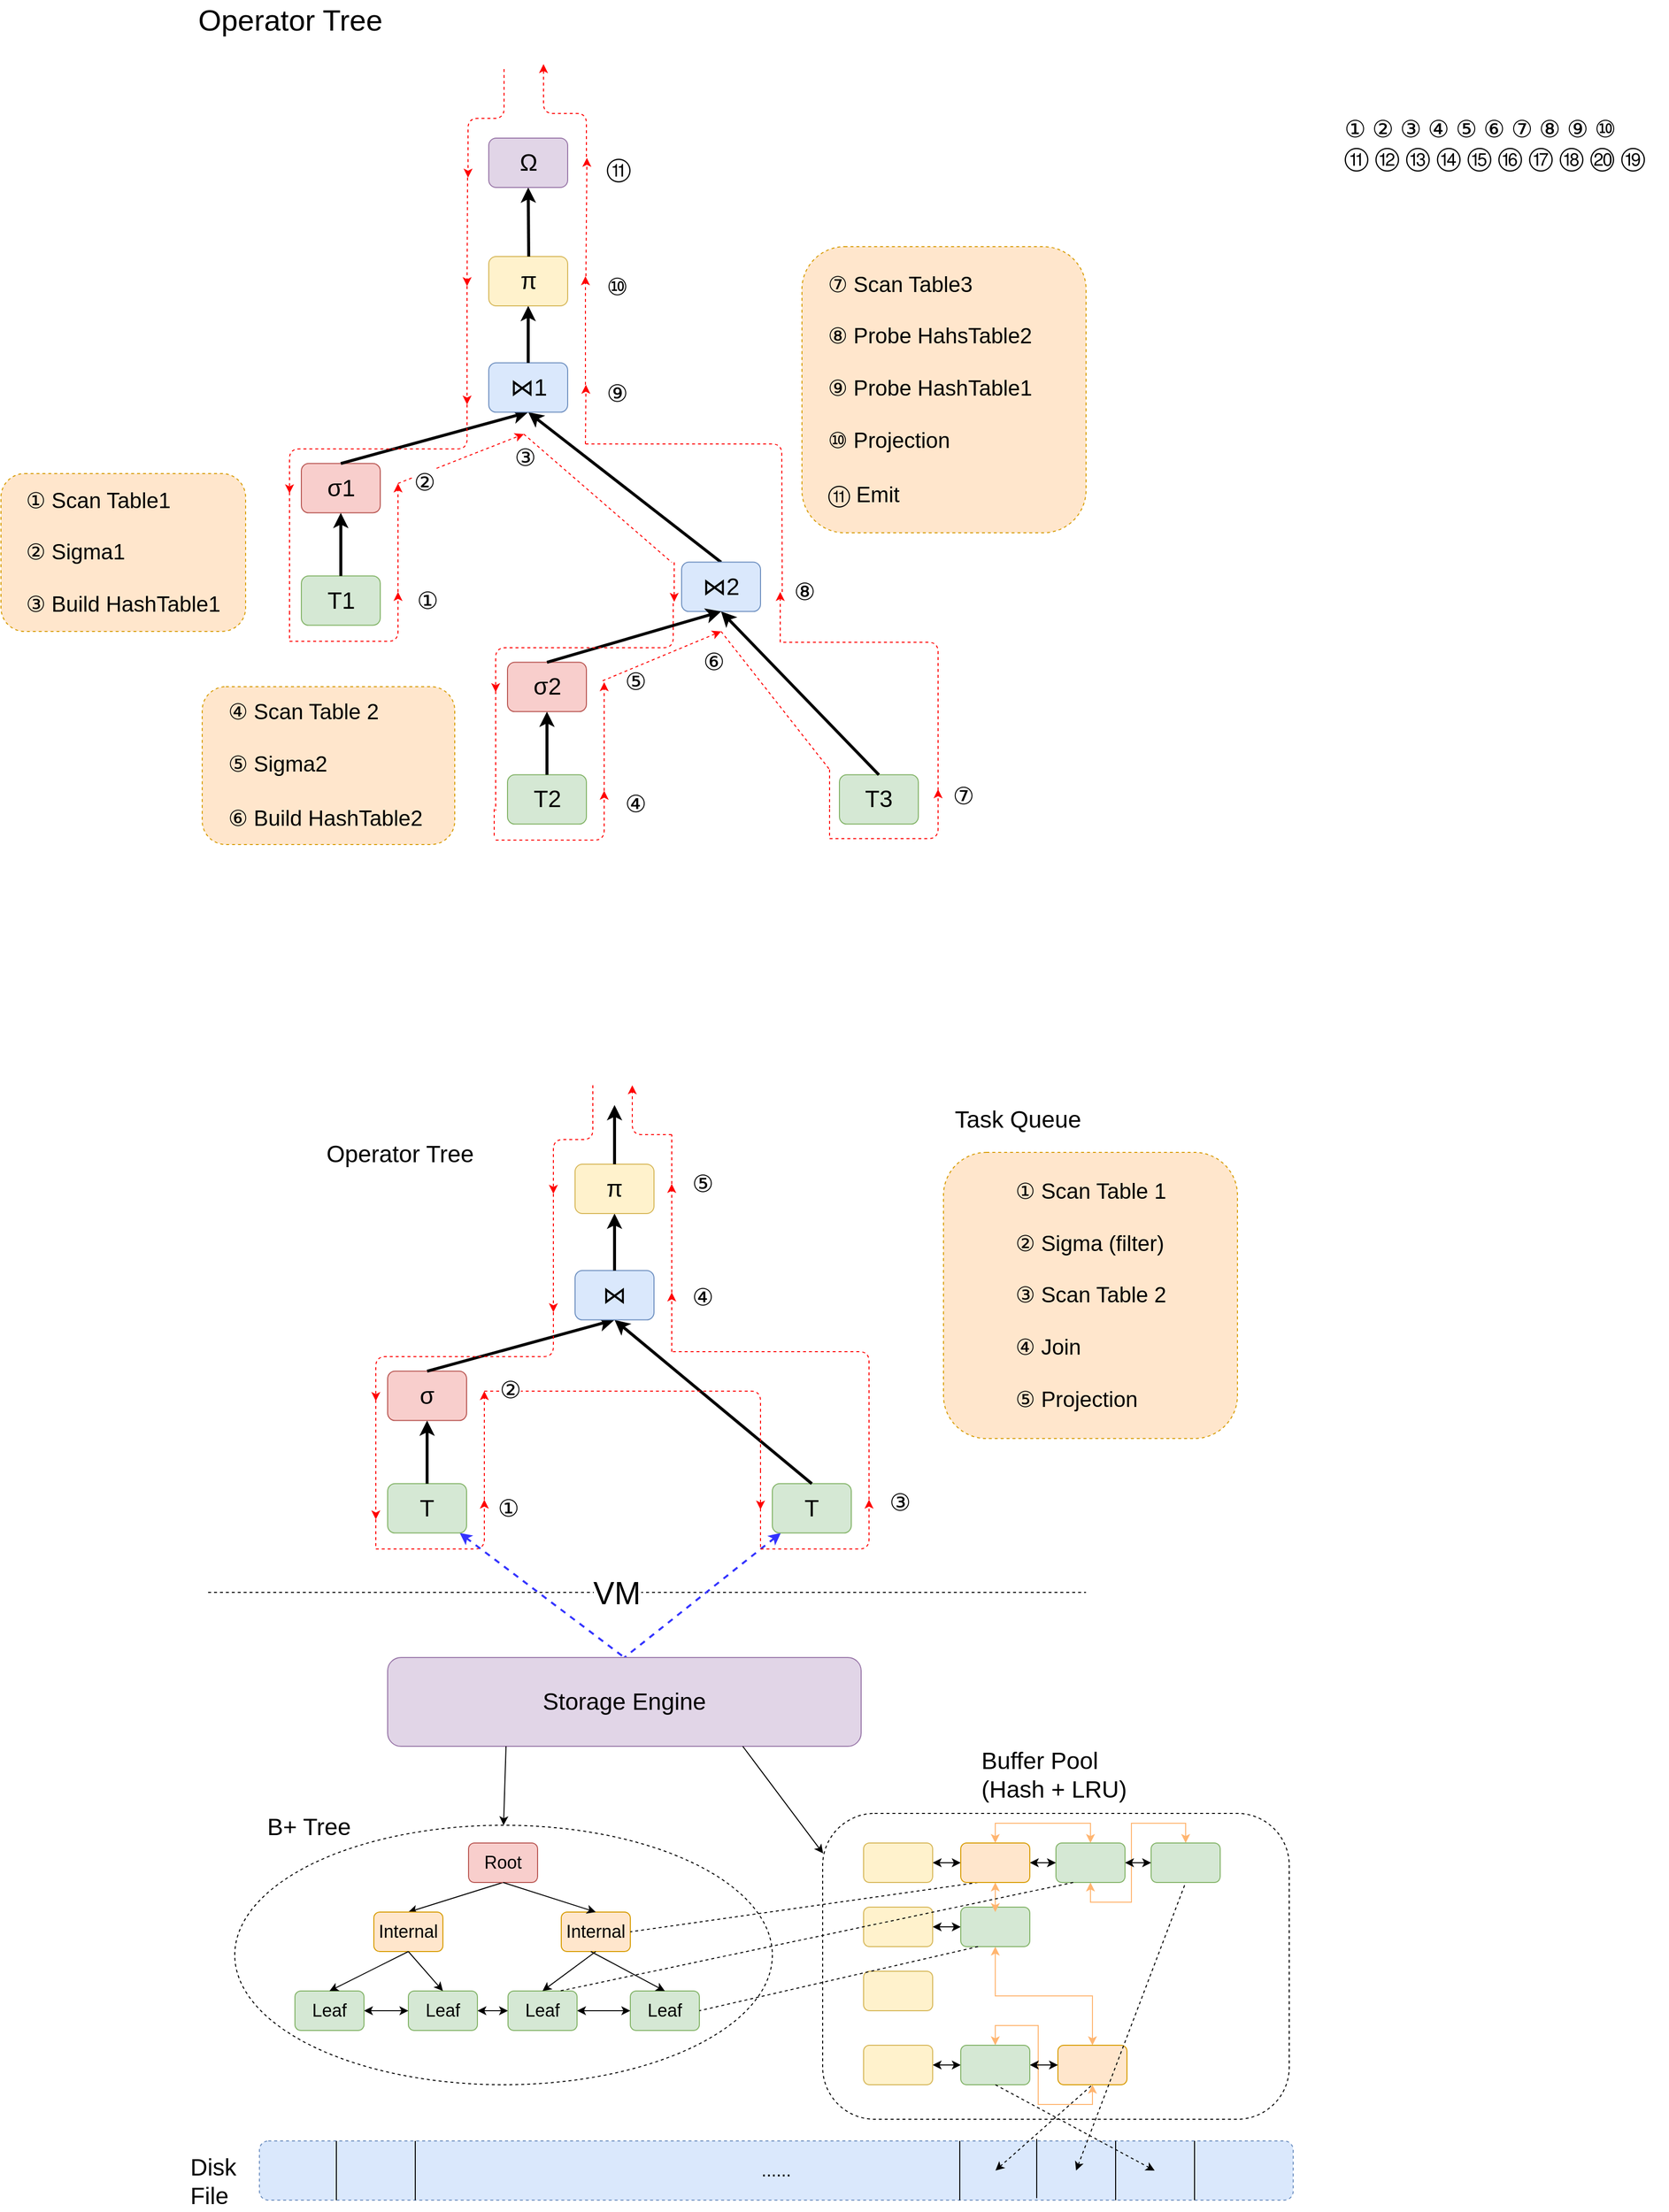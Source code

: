 <mxfile version="12.2.0" type="device" pages="1"><diagram id="WRvNO_dyJGG4bNyeDDQT" name="Page-1"><mxGraphModel dx="3180" dy="2432" grid="1" gridSize="10" guides="1" tooltips="1" connect="1" arrows="1" fold="1" page="1" pageScale="1" pageWidth="827" pageHeight="1169" math="0" shadow="0"><root><mxCell id="0"/><mxCell id="1" parent="0"/><mxCell id="RlKuex4qH6cgSlyOlRNk-123" value="" style="edgeStyle=elbowEdgeStyle;elbow=horizontal;endArrow=classic;html=1;dashed=1;strokeColor=#FF0000;strokeWidth=1;fontSize=24;" parent="1" edge="1"><mxGeometry width="50" height="50" relative="1" as="geometry"><mxPoint x="220" y="480" as="sourcePoint"/><mxPoint x="330" y="430" as="targetPoint"/><Array as="points"><mxPoint x="330" y="460"/></Array></mxGeometry></mxCell><mxCell id="RlKuex4qH6cgSlyOlRNk-136" value="&lt;span&gt;①&lt;/span&gt;" style="text;html=1;resizable=0;points=[];align=center;verticalAlign=middle;labelBackgroundColor=#ffffff;fontSize=24;" parent="RlKuex4qH6cgSlyOlRNk-123" vertex="1" connectable="0"><mxGeometry x="0.824" y="-3" relative="1" as="geometry"><mxPoint x="21" y="-5.5" as="offset"/></mxGeometry></mxCell><mxCell id="RlKuex4qH6cgSlyOlRNk-1" value="" style="endArrow=none;dashed=1;html=1;" parent="1" edge="1"><mxGeometry width="50" height="50" relative="1" as="geometry"><mxPoint x="50" y="524" as="sourcePoint"/><mxPoint x="940" y="524" as="targetPoint"/></mxGeometry></mxCell><mxCell id="RlKuex4qH6cgSlyOlRNk-114" value="&lt;font style=&quot;font-size: 32px&quot;&gt;VM&lt;/font&gt;" style="text;html=1;resizable=0;points=[];align=center;verticalAlign=middle;labelBackgroundColor=#ffffff;fontSize=24;" parent="RlKuex4qH6cgSlyOlRNk-1" vertex="1" connectable="0"><mxGeometry x="-0.071" y="-1" relative="1" as="geometry"><mxPoint as="offset"/></mxGeometry></mxCell><mxCell id="RlKuex4qH6cgSlyOlRNk-17" value="" style="edgeStyle=none;rounded=0;orthogonalLoop=1;jettySize=auto;html=1;fontSize=24;entryX=0.5;entryY=0;entryDx=0;entryDy=0;dashed=1;fillColor=#f8cecc;strokeColor=#3333FF;strokeWidth=2;startArrow=classic;startFill=1;endArrow=none;endFill=0;" parent="1" source="RlKuex4qH6cgSlyOlRNk-2" target="RlKuex4qH6cgSlyOlRNk-20" edge="1"><mxGeometry relative="1" as="geometry"><mxPoint x="323" y="603" as="targetPoint"/></mxGeometry></mxCell><mxCell id="RlKuex4qH6cgSlyOlRNk-2" value="T" style="rounded=1;whiteSpace=wrap;html=1;fillColor=#d5e8d4;strokeColor=#82b366;fontSize=24;" parent="1" vertex="1"><mxGeometry x="232" y="413.8" width="80" height="50" as="geometry"/></mxCell><mxCell id="RlKuex4qH6cgSlyOlRNk-19" value="" style="edgeStyle=none;rounded=0;orthogonalLoop=1;jettySize=auto;html=1;fontSize=24;entryX=0.5;entryY=0;entryDx=0;entryDy=0;dashed=1;fillColor=#f8cecc;strokeColor=#3333FF;strokeWidth=2;startArrow=classic;startFill=1;endArrow=none;endFill=0;" parent="1" source="RlKuex4qH6cgSlyOlRNk-3" target="RlKuex4qH6cgSlyOlRNk-20" edge="1"><mxGeometry relative="1" as="geometry"><mxPoint x="573" y="593" as="targetPoint"/></mxGeometry></mxCell><mxCell id="RlKuex4qH6cgSlyOlRNk-3" value="T" style="rounded=1;whiteSpace=wrap;html=1;fillColor=#d5e8d4;strokeColor=#82b366;fontSize=24;" parent="1" vertex="1"><mxGeometry x="622" y="413.8" width="80" height="50" as="geometry"/></mxCell><mxCell id="RlKuex4qH6cgSlyOlRNk-15" value="" style="rounded=0;orthogonalLoop=1;jettySize=auto;html=1;fontSize=24;strokeWidth=3;startArrow=classic;startFill=1;endArrow=none;endFill=0;" parent="1" source="RlKuex4qH6cgSlyOlRNk-4" target="RlKuex4qH6cgSlyOlRNk-2" edge="1"><mxGeometry relative="1" as="geometry"/></mxCell><mxCell id="RlKuex4qH6cgSlyOlRNk-4" value="σ" style="rounded=1;whiteSpace=wrap;html=1;fillColor=#f8cecc;strokeColor=#b85450;fontSize=24;" parent="1" vertex="1"><mxGeometry x="232" y="299.8" width="80" height="50" as="geometry"/></mxCell><mxCell id="RlKuex4qH6cgSlyOlRNk-11" value="" style="rounded=0;orthogonalLoop=1;jettySize=auto;html=1;fontSize=24;entryX=0.5;entryY=0;entryDx=0;entryDy=0;strokeWidth=3;exitX=0.5;exitY=1;exitDx=0;exitDy=0;startArrow=classic;startFill=1;endArrow=none;endFill=0;" parent="1" source="RlKuex4qH6cgSlyOlRNk-5" target="RlKuex4qH6cgSlyOlRNk-4" edge="1"><mxGeometry relative="1" as="geometry"><mxPoint x="342" y="197.8" as="targetPoint"/></mxGeometry></mxCell><mxCell id="RlKuex4qH6cgSlyOlRNk-14" value="" style="rounded=0;orthogonalLoop=1;jettySize=auto;html=1;fontSize=24;entryX=0.5;entryY=0;entryDx=0;entryDy=0;strokeWidth=3;exitX=0.5;exitY=1;exitDx=0;exitDy=0;startArrow=classic;startFill=1;endArrow=none;endFill=0;" parent="1" source="RlKuex4qH6cgSlyOlRNk-5" target="RlKuex4qH6cgSlyOlRNk-3" edge="1"><mxGeometry relative="1" as="geometry"><mxPoint x="466" y="238" as="sourcePoint"/><mxPoint x="582" y="197.8" as="targetPoint"/></mxGeometry></mxCell><mxCell id="RlKuex4qH6cgSlyOlRNk-5" value="⋈" style="rounded=1;whiteSpace=wrap;html=1;fillColor=#dae8fc;strokeColor=#6c8ebf;fontSize=24;" parent="1" vertex="1"><mxGeometry x="422" y="197.8" width="80" height="50" as="geometry"/></mxCell><mxCell id="RlKuex4qH6cgSlyOlRNk-9" value="" style="rounded=0;orthogonalLoop=1;jettySize=auto;html=1;fontSize=24;strokeWidth=3;startArrow=classic;startFill=1;endArrow=none;endFill=0;" parent="1" source="RlKuex4qH6cgSlyOlRNk-6" target="RlKuex4qH6cgSlyOlRNk-5" edge="1"><mxGeometry relative="1" as="geometry"/></mxCell><mxCell id="RlKuex4qH6cgSlyOlRNk-6" value="π" style="rounded=1;whiteSpace=wrap;html=1;fillColor=#fff2cc;strokeColor=#d6b656;fontSize=24;" parent="1" vertex="1"><mxGeometry x="422" y="90" width="80" height="50" as="geometry"/></mxCell><mxCell id="RlKuex4qH6cgSlyOlRNk-20" value="Storage Engine" style="rounded=1;whiteSpace=wrap;html=1;fontSize=24;fillColor=#e1d5e7;strokeColor=#9673a6;" parent="1" vertex="1"><mxGeometry x="232" y="590" width="480" height="90" as="geometry"/></mxCell><mxCell id="RlKuex4qH6cgSlyOlRNk-30" value="" style="edgeStyle=none;rounded=0;orthogonalLoop=1;jettySize=auto;html=1;strokeColor=#000000;strokeWidth=1;fontSize=24;entryX=0.5;entryY=0;entryDx=0;entryDy=0;exitX=0.5;exitY=1;exitDx=0;exitDy=0;" parent="1" source="RlKuex4qH6cgSlyOlRNk-22" target="RlKuex4qH6cgSlyOlRNk-23" edge="1"><mxGeometry relative="1" as="geometry"><mxPoint x="234" y="798" as="targetPoint"/></mxGeometry></mxCell><mxCell id="RlKuex4qH6cgSlyOlRNk-22" value="Root" style="rounded=1;whiteSpace=wrap;html=1;fontSize=18;fillColor=#f8cecc;strokeColor=#b85450;" parent="1" vertex="1"><mxGeometry x="314" y="778" width="70" height="40" as="geometry"/></mxCell><mxCell id="RlKuex4qH6cgSlyOlRNk-23" value="Internal" style="rounded=1;whiteSpace=wrap;html=1;fontSize=18;fillColor=#ffe6cc;strokeColor=#d79b00;" parent="1" vertex="1"><mxGeometry x="218" y="848" width="70" height="40" as="geometry"/></mxCell><mxCell id="RlKuex4qH6cgSlyOlRNk-24" value="Leaf" style="rounded=1;whiteSpace=wrap;html=1;fontSize=18;fillColor=#d5e8d4;strokeColor=#82b366;" parent="1" vertex="1"><mxGeometry x="478" y="928" width="70" height="40" as="geometry"/></mxCell><mxCell id="RlKuex4qH6cgSlyOlRNk-38" value="" style="edgeStyle=none;rounded=0;orthogonalLoop=1;jettySize=auto;html=1;startArrow=classic;startFill=1;strokeColor=#000000;strokeWidth=1;fontSize=24;" parent="1" source="RlKuex4qH6cgSlyOlRNk-25" target="RlKuex4qH6cgSlyOlRNk-26" edge="1"><mxGeometry relative="1" as="geometry"/></mxCell><mxCell id="RlKuex4qH6cgSlyOlRNk-39" value="" style="edgeStyle=none;rounded=0;orthogonalLoop=1;jettySize=auto;html=1;startArrow=classic;startFill=1;strokeColor=#000000;strokeWidth=1;fontSize=24;" parent="1" source="RlKuex4qH6cgSlyOlRNk-25" target="RlKuex4qH6cgSlyOlRNk-24" edge="1"><mxGeometry relative="1" as="geometry"/></mxCell><mxCell id="RlKuex4qH6cgSlyOlRNk-25" value="Leaf" style="rounded=1;whiteSpace=wrap;html=1;fontSize=18;fillColor=#d5e8d4;strokeColor=#82b366;" parent="1" vertex="1"><mxGeometry x="354" y="928" width="70" height="40" as="geometry"/></mxCell><mxCell id="RlKuex4qH6cgSlyOlRNk-26" value="Leaf" style="rounded=1;whiteSpace=wrap;html=1;fontSize=18;fillColor=#d5e8d4;strokeColor=#82b366;" parent="1" vertex="1"><mxGeometry x="253" y="928" width="70" height="40" as="geometry"/></mxCell><mxCell id="RlKuex4qH6cgSlyOlRNk-37" value="" style="edgeStyle=none;rounded=0;orthogonalLoop=1;jettySize=auto;html=1;strokeColor=#000000;strokeWidth=1;fontSize=24;startArrow=classic;startFill=1;" parent="1" source="RlKuex4qH6cgSlyOlRNk-27" target="RlKuex4qH6cgSlyOlRNk-26" edge="1"><mxGeometry relative="1" as="geometry"/></mxCell><mxCell id="RlKuex4qH6cgSlyOlRNk-27" value="Leaf" style="rounded=1;whiteSpace=wrap;html=1;fontSize=18;fillColor=#d5e8d4;strokeColor=#82b366;" parent="1" vertex="1"><mxGeometry x="138" y="928" width="70" height="40" as="geometry"/></mxCell><mxCell id="RlKuex4qH6cgSlyOlRNk-28" value="Internal" style="rounded=1;whiteSpace=wrap;html=1;fontSize=18;fillColor=#ffe6cc;strokeColor=#d79b00;" parent="1" vertex="1"><mxGeometry x="408" y="848" width="70" height="40" as="geometry"/></mxCell><mxCell id="RlKuex4qH6cgSlyOlRNk-32" value="" style="edgeStyle=none;rounded=0;orthogonalLoop=1;jettySize=auto;html=1;strokeColor=#000000;strokeWidth=1;fontSize=24;entryX=0.5;entryY=0;entryDx=0;entryDy=0;" parent="1" target="RlKuex4qH6cgSlyOlRNk-24" edge="1"><mxGeometry relative="1" as="geometry"><mxPoint x="438" y="888" as="sourcePoint"/><mxPoint x="493" y="903" as="targetPoint"/></mxGeometry></mxCell><mxCell id="RlKuex4qH6cgSlyOlRNk-33" value="" style="edgeStyle=none;rounded=0;orthogonalLoop=1;jettySize=auto;html=1;strokeColor=#000000;strokeWidth=1;fontSize=24;entryX=0.5;entryY=0;entryDx=0;entryDy=0;exitX=0.5;exitY=1;exitDx=0;exitDy=0;" parent="1" source="RlKuex4qH6cgSlyOlRNk-23" target="RlKuex4qH6cgSlyOlRNk-26" edge="1"><mxGeometry relative="1" as="geometry"><mxPoint x="218" y="988" as="sourcePoint"/><mxPoint x="122" y="1018" as="targetPoint"/></mxGeometry></mxCell><mxCell id="RlKuex4qH6cgSlyOlRNk-34" value="" style="edgeStyle=none;rounded=0;orthogonalLoop=1;jettySize=auto;html=1;strokeColor=#000000;strokeWidth=1;fontSize=24;entryX=0.5;entryY=0;entryDx=0;entryDy=0;exitX=0.5;exitY=1;exitDx=0;exitDy=0;" parent="1" source="RlKuex4qH6cgSlyOlRNk-23" target="RlKuex4qH6cgSlyOlRNk-27" edge="1"><mxGeometry relative="1" as="geometry"><mxPoint x="234" y="898" as="sourcePoint"/><mxPoint x="138" y="928" as="targetPoint"/></mxGeometry></mxCell><mxCell id="RlKuex4qH6cgSlyOlRNk-35" value="" style="edgeStyle=none;rounded=0;orthogonalLoop=1;jettySize=auto;html=1;strokeColor=#000000;strokeWidth=1;fontSize=24;entryX=0.5;entryY=0;entryDx=0;entryDy=0;exitX=0.5;exitY=1;exitDx=0;exitDy=0;" parent="1" source="RlKuex4qH6cgSlyOlRNk-22" target="RlKuex4qH6cgSlyOlRNk-28" edge="1"><mxGeometry relative="1" as="geometry"><mxPoint x="389" y="858" as="sourcePoint"/><mxPoint x="293" y="888" as="targetPoint"/></mxGeometry></mxCell><mxCell id="RlKuex4qH6cgSlyOlRNk-36" value="" style="edgeStyle=none;rounded=0;orthogonalLoop=1;jettySize=auto;html=1;strokeColor=#000000;strokeWidth=1;fontSize=24;entryX=0.5;entryY=0;entryDx=0;entryDy=0;exitX=0.5;exitY=1;exitDx=0;exitDy=0;" parent="1" source="RlKuex4qH6cgSlyOlRNk-28" target="RlKuex4qH6cgSlyOlRNk-25" edge="1"><mxGeometry relative="1" as="geometry"><mxPoint x="402" y="888" as="sourcePoint"/><mxPoint x="306" y="918" as="targetPoint"/></mxGeometry></mxCell><mxCell id="RlKuex4qH6cgSlyOlRNk-45" value="" style="edgeStyle=none;rounded=0;orthogonalLoop=1;jettySize=auto;html=1;startArrow=classic;startFill=1;strokeColor=#000000;strokeWidth=1;fontSize=18;entryX=0.25;entryY=1;entryDx=0;entryDy=0;endArrow=none;endFill=0;exitX=0.5;exitY=0;exitDx=0;exitDy=0;" parent="1" source="RlKuex4qH6cgSlyOlRNk-43" target="RlKuex4qH6cgSlyOlRNk-20" edge="1"><mxGeometry relative="1" as="geometry"><mxPoint x="146" y="608" as="targetPoint"/></mxGeometry></mxCell><mxCell id="RlKuex4qH6cgSlyOlRNk-43" value="" style="ellipse;whiteSpace=wrap;html=1;fontSize=18;fillColor=none;dashed=1;" parent="1" vertex="1"><mxGeometry x="77" y="760" width="545" height="263" as="geometry"/></mxCell><mxCell id="RlKuex4qH6cgSlyOlRNk-46" value="&lt;div style=&quot;text-align: left ; font-size: 22px&quot;&gt;&lt;font style=&quot;font-size: 22px&quot;&gt;① Scan Table 1&lt;/font&gt;&lt;/div&gt;&lt;div style=&quot;text-align: left ; font-size: 22px&quot;&gt;&lt;font style=&quot;font-size: 22px&quot;&gt;&lt;br&gt;&lt;/font&gt;&lt;/div&gt;&lt;div style=&quot;text-align: left ; font-size: 22px&quot;&gt;&lt;span&gt;&lt;font style=&quot;font-size: 22px&quot;&gt;② Sigma (filter)&lt;/font&gt;&lt;/span&gt;&lt;/div&gt;&lt;div style=&quot;text-align: left ; font-size: 22px&quot;&gt;&lt;font style=&quot;font-size: 22px&quot;&gt;&lt;br&gt;&lt;/font&gt;&lt;/div&gt;&lt;div style=&quot;text-align: left ; font-size: 22px&quot;&gt;&lt;span&gt;&lt;font style=&quot;font-size: 22px&quot;&gt;③ Scan Table 2&lt;/font&gt;&lt;/span&gt;&lt;/div&gt;&lt;div style=&quot;text-align: left ; font-size: 22px&quot;&gt;&lt;font style=&quot;font-size: 22px&quot;&gt;&lt;br&gt;&lt;/font&gt;&lt;/div&gt;&lt;div style=&quot;text-align: left ; font-size: 22px&quot;&gt;&lt;span&gt;&lt;font style=&quot;font-size: 22px&quot;&gt;④ Join&lt;/font&gt;&lt;/span&gt;&lt;/div&gt;&lt;div style=&quot;text-align: left ; font-size: 22px&quot;&gt;&lt;font style=&quot;font-size: 22px&quot;&gt;&lt;br&gt;&lt;/font&gt;&lt;/div&gt;&lt;div style=&quot;text-align: left ; font-size: 22px&quot;&gt;&lt;font style=&quot;font-size: 22px&quot;&gt;⑤ Projection&lt;/font&gt;&lt;/div&gt;" style="rounded=1;whiteSpace=wrap;html=1;dashed=1;fontSize=18;fillColor=#ffe6cc;strokeColor=#d79b00;" parent="1" vertex="1"><mxGeometry x="795.5" y="78" width="298" height="290" as="geometry"/></mxCell><mxCell id="RlKuex4qH6cgSlyOlRNk-47" value="&lt;font style=&quot;font-size: 24px;&quot;&gt;Task Queue&lt;/font&gt;" style="text;html=1;resizable=0;points=[];autosize=1;align=left;verticalAlign=top;spacingTop=-4;fontSize=24;" parent="1" vertex="1"><mxGeometry x="804.5" y="28" width="140" height="30" as="geometry"/></mxCell><mxCell id="RlKuex4qH6cgSlyOlRNk-48" value="" style="rounded=1;whiteSpace=wrap;html=1;dashed=1;fillColor=none;fontSize=18;arcSize=17;" parent="1" vertex="1"><mxGeometry x="673" y="748" width="473" height="310" as="geometry"/></mxCell><mxCell id="RlKuex4qH6cgSlyOlRNk-51" value="" style="edgeStyle=none;rounded=0;orthogonalLoop=1;jettySize=auto;html=1;startArrow=classic;startFill=1;endArrow=none;endFill=0;strokeColor=#000000;strokeWidth=1;fontSize=18;entryX=0.75;entryY=1;entryDx=0;entryDy=0;exitX=0.001;exitY=0.131;exitDx=0;exitDy=0;exitPerimeter=0;" parent="1" source="RlKuex4qH6cgSlyOlRNk-48" target="RlKuex4qH6cgSlyOlRNk-20" edge="1"><mxGeometry relative="1" as="geometry"><mxPoint x="749.5" y="641" as="targetPoint"/></mxGeometry></mxCell><mxCell id="RlKuex4qH6cgSlyOlRNk-49" value="&lt;font style=&quot;font-size: 24px;&quot;&gt;Buffer Pool&lt;br style=&quot;font-size: 24px;&quot;&gt;(Hash + LRU)&lt;br style=&quot;font-size: 24px;&quot;&gt;&lt;/font&gt;" style="text;html=1;resizable=0;points=[];autosize=1;align=left;verticalAlign=top;spacingTop=-4;fontSize=24;" parent="1" vertex="1"><mxGeometry x="831.5" y="678" width="160" height="50" as="geometry"/></mxCell><mxCell id="RlKuex4qH6cgSlyOlRNk-73" value="" style="edgeStyle=none;rounded=0;orthogonalLoop=1;jettySize=auto;html=1;startArrow=classic;startFill=1;endArrow=classic;endFill=1;strokeColor=#000000;strokeWidth=1;fontSize=18;" parent="1" source="RlKuex4qH6cgSlyOlRNk-57" target="RlKuex4qH6cgSlyOlRNk-68" edge="1"><mxGeometry relative="1" as="geometry"/></mxCell><mxCell id="RlKuex4qH6cgSlyOlRNk-57" value="" style="rounded=1;whiteSpace=wrap;html=1;fontSize=18;fillColor=#fff2cc;strokeColor=#d6b656;" parent="1" vertex="1"><mxGeometry x="714.5" y="983" width="70" height="40" as="geometry"/></mxCell><mxCell id="RlKuex4qH6cgSlyOlRNk-59" value="" style="rounded=1;whiteSpace=wrap;html=1;fontSize=18;fillColor=#fff2cc;strokeColor=#d6b656;" parent="1" vertex="1"><mxGeometry x="714.5" y="908" width="70" height="40" as="geometry"/></mxCell><mxCell id="RlKuex4qH6cgSlyOlRNk-72" value="" style="edgeStyle=none;rounded=0;orthogonalLoop=1;jettySize=auto;html=1;startArrow=classic;startFill=1;endArrow=classic;endFill=1;strokeColor=#000000;strokeWidth=1;fontSize=18;" parent="1" source="RlKuex4qH6cgSlyOlRNk-60" target="RlKuex4qH6cgSlyOlRNk-63" edge="1"><mxGeometry relative="1" as="geometry"/></mxCell><mxCell id="RlKuex4qH6cgSlyOlRNk-60" value="" style="rounded=1;whiteSpace=wrap;html=1;fontSize=18;fillColor=#fff2cc;strokeColor=#d6b656;" parent="1" vertex="1"><mxGeometry x="714.5" y="843" width="70" height="40" as="geometry"/></mxCell><mxCell id="RlKuex4qH6cgSlyOlRNk-69" value="" style="edgeStyle=none;rounded=0;orthogonalLoop=1;jettySize=auto;html=1;startArrow=classic;startFill=1;endArrow=classic;endFill=1;strokeColor=#000000;strokeWidth=1;fontSize=18;" parent="1" source="RlKuex4qH6cgSlyOlRNk-61" target="RlKuex4qH6cgSlyOlRNk-66" edge="1"><mxGeometry relative="1" as="geometry"/></mxCell><mxCell id="RlKuex4qH6cgSlyOlRNk-91" value="" style="rounded=0;orthogonalLoop=1;jettySize=auto;html=1;startArrow=none;startFill=0;endArrow=none;endFill=0;strokeColor=#000000;strokeWidth=1;fontSize=18;dashed=1;entryX=1;entryY=0.5;entryDx=0;entryDy=0;exitX=0.25;exitY=1;exitDx=0;exitDy=0;" parent="1" source="RlKuex4qH6cgSlyOlRNk-66" target="RlKuex4qH6cgSlyOlRNk-28" edge="1"><mxGeometry relative="1" as="geometry"><mxPoint x="576" y="798" as="targetPoint"/></mxGeometry></mxCell><mxCell id="RlKuex4qH6cgSlyOlRNk-61" value="" style="rounded=1;whiteSpace=wrap;html=1;fontSize=18;fillColor=#fff2cc;strokeColor=#d6b656;" parent="1" vertex="1"><mxGeometry x="714.5" y="778" width="70" height="40" as="geometry"/></mxCell><mxCell id="RlKuex4qH6cgSlyOlRNk-87" value="" style="edgeStyle=orthogonalEdgeStyle;rounded=0;orthogonalLoop=1;jettySize=auto;html=1;startArrow=classic;startFill=1;endArrow=classic;endFill=1;strokeColor=#FFB570;strokeWidth=1;fontSize=18;exitX=0.5;exitY=1;exitDx=0;exitDy=0;" parent="1" source="RlKuex4qH6cgSlyOlRNk-63" target="RlKuex4qH6cgSlyOlRNk-67" edge="1"><mxGeometry relative="1" as="geometry"><mxPoint x="848" y="963" as="targetPoint"/></mxGeometry></mxCell><mxCell id="RlKuex4qH6cgSlyOlRNk-63" value="" style="rounded=1;whiteSpace=wrap;html=1;fontSize=18;fillColor=#d5e8d4;strokeColor=#82b366;" parent="1" vertex="1"><mxGeometry x="813" y="843" width="70" height="40" as="geometry"/></mxCell><mxCell id="RlKuex4qH6cgSlyOlRNk-76" value="" style="edgeStyle=orthogonalEdgeStyle;rounded=0;orthogonalLoop=1;jettySize=auto;html=1;startArrow=classic;startFill=1;endArrow=classic;endFill=1;strokeColor=#FFB570;strokeWidth=1;fontSize=18;entryX=0.5;entryY=1;entryDx=0;entryDy=0;exitX=0.5;exitY=0;exitDx=0;exitDy=0;" parent="1" source="RlKuex4qH6cgSlyOlRNk-64" target="RlKuex4qH6cgSlyOlRNk-65" edge="1"><mxGeometry relative="1" as="geometry"><mxPoint x="1041.0" y="898" as="targetPoint"/></mxGeometry></mxCell><mxCell id="RlKuex4qH6cgSlyOlRNk-64" value="" style="rounded=1;whiteSpace=wrap;html=1;fontSize=18;fillColor=#d5e8d4;strokeColor=#82b366;" parent="1" vertex="1"><mxGeometry x="1006" y="778" width="70" height="40" as="geometry"/></mxCell><mxCell id="RlKuex4qH6cgSlyOlRNk-71" value="" style="edgeStyle=none;rounded=0;orthogonalLoop=1;jettySize=auto;html=1;startArrow=classic;startFill=1;endArrow=classic;endFill=1;strokeColor=#000000;strokeWidth=1;fontSize=18;" parent="1" source="RlKuex4qH6cgSlyOlRNk-65" target="RlKuex4qH6cgSlyOlRNk-64" edge="1"><mxGeometry relative="1" as="geometry"/></mxCell><mxCell id="RlKuex4qH6cgSlyOlRNk-65" value="" style="rounded=1;whiteSpace=wrap;html=1;fontSize=18;fillColor=#d5e8d4;strokeColor=#82b366;" parent="1" vertex="1"><mxGeometry x="909.5" y="778" width="70" height="40" as="geometry"/></mxCell><mxCell id="RlKuex4qH6cgSlyOlRNk-70" value="" style="edgeStyle=none;rounded=0;orthogonalLoop=1;jettySize=auto;html=1;startArrow=classic;startFill=1;endArrow=classic;endFill=1;strokeColor=#000000;strokeWidth=1;fontSize=18;" parent="1" source="RlKuex4qH6cgSlyOlRNk-66" target="RlKuex4qH6cgSlyOlRNk-65" edge="1"><mxGeometry relative="1" as="geometry"/></mxCell><mxCell id="RlKuex4qH6cgSlyOlRNk-85" value="" style="edgeStyle=orthogonalEdgeStyle;rounded=0;orthogonalLoop=1;jettySize=auto;html=1;startArrow=classic;startFill=1;endArrow=classic;endFill=1;strokeColor=#FFB570;strokeWidth=1;fontSize=18;" parent="1" source="RlKuex4qH6cgSlyOlRNk-66" edge="1"><mxGeometry relative="1" as="geometry"><mxPoint x="848" y="848" as="targetPoint"/></mxGeometry></mxCell><mxCell id="RlKuex4qH6cgSlyOlRNk-66" value="" style="rounded=1;whiteSpace=wrap;html=1;fontSize=18;fillColor=#ffe6cc;strokeColor=#d79b00;" parent="1" vertex="1"><mxGeometry x="813" y="778" width="70" height="40" as="geometry"/></mxCell><mxCell id="RlKuex4qH6cgSlyOlRNk-89" value="" style="edgeStyle=orthogonalEdgeStyle;rounded=0;orthogonalLoop=1;jettySize=auto;html=1;startArrow=classic;startFill=1;endArrow=classic;endFill=1;strokeColor=#FFB570;strokeWidth=1;fontSize=18;entryX=0.5;entryY=0;entryDx=0;entryDy=0;exitX=0.5;exitY=1;exitDx=0;exitDy=0;" parent="1" source="RlKuex4qH6cgSlyOlRNk-67" target="RlKuex4qH6cgSlyOlRNk-68" edge="1"><mxGeometry relative="1" as="geometry"><mxPoint x="946.5" y="1103" as="targetPoint"/></mxGeometry></mxCell><mxCell id="RlKuex4qH6cgSlyOlRNk-67" value="" style="rounded=1;whiteSpace=wrap;html=1;fontSize=18;fillColor=#ffe6cc;strokeColor=#d79b00;" parent="1" vertex="1"><mxGeometry x="911.5" y="983" width="70" height="40" as="geometry"/></mxCell><mxCell id="RlKuex4qH6cgSlyOlRNk-74" value="" style="edgeStyle=none;rounded=0;orthogonalLoop=1;jettySize=auto;html=1;startArrow=classic;startFill=1;endArrow=classic;endFill=1;strokeColor=#000000;strokeWidth=1;fontSize=18;" parent="1" source="RlKuex4qH6cgSlyOlRNk-68" target="RlKuex4qH6cgSlyOlRNk-67" edge="1"><mxGeometry relative="1" as="geometry"/></mxCell><mxCell id="RlKuex4qH6cgSlyOlRNk-68" value="" style="rounded=1;whiteSpace=wrap;html=1;fontSize=18;fillColor=#d5e8d4;strokeColor=#82b366;" parent="1" vertex="1"><mxGeometry x="813" y="983" width="70" height="40" as="geometry"/></mxCell><mxCell id="RlKuex4qH6cgSlyOlRNk-80" value="" style="edgeStyle=orthogonalEdgeStyle;rounded=0;orthogonalLoop=1;jettySize=auto;html=1;startArrow=classic;startFill=1;endArrow=classic;endFill=1;strokeColor=#FFB570;strokeWidth=1;fontSize=18;entryX=0.5;entryY=0;entryDx=0;entryDy=0;exitX=0.5;exitY=0;exitDx=0;exitDy=0;" parent="1" source="RlKuex4qH6cgSlyOlRNk-65" target="RlKuex4qH6cgSlyOlRNk-66" edge="1"><mxGeometry relative="1" as="geometry"><mxPoint x="981.667" y="862.833" as="sourcePoint"/><mxPoint x="885.833" y="902.833" as="targetPoint"/></mxGeometry></mxCell><mxCell id="RlKuex4qH6cgSlyOlRNk-95" value="" style="rounded=0;orthogonalLoop=1;jettySize=auto;html=1;startArrow=none;startFill=0;endArrow=none;endFill=0;strokeColor=#000000;strokeWidth=1;fontSize=18;dashed=1;entryX=0.75;entryY=0;entryDx=0;entryDy=0;exitX=0.25;exitY=1;exitDx=0;exitDy=0;" parent="1" source="RlKuex4qH6cgSlyOlRNk-65" target="RlKuex4qH6cgSlyOlRNk-25" edge="1"><mxGeometry relative="1" as="geometry"><mxPoint x="784.167" y="747.833" as="sourcePoint"/><mxPoint x="449.167" y="817.833" as="targetPoint"/></mxGeometry></mxCell><mxCell id="RlKuex4qH6cgSlyOlRNk-96" value="" style="rounded=0;orthogonalLoop=1;jettySize=auto;html=1;startArrow=none;startFill=0;endArrow=none;endFill=0;strokeColor=#000000;strokeWidth=1;fontSize=18;dashed=1;entryX=1;entryY=0.5;entryDx=0;entryDy=0;exitX=0.25;exitY=1;exitDx=0;exitDy=0;" parent="1" source="RlKuex4qH6cgSlyOlRNk-63" target="RlKuex4qH6cgSlyOlRNk-24" edge="1"><mxGeometry relative="1" as="geometry"><mxPoint x="831.667" y="882.833" as="sourcePoint"/><mxPoint x="496.667" y="952.833" as="targetPoint"/></mxGeometry></mxCell><mxCell id="RlKuex4qH6cgSlyOlRNk-97" value="......" style="rounded=1;whiteSpace=wrap;html=1;dashed=1;fillColor=#dae8fc;fontSize=18;strokeColor=#6c8ebf;" parent="1" vertex="1"><mxGeometry x="102" y="1080" width="1048" height="60" as="geometry"/></mxCell><mxCell id="RlKuex4qH6cgSlyOlRNk-99" value="" style="endArrow=none;html=1;strokeColor=#000000;strokeWidth=1;fontSize=18;" parent="1" edge="1"><mxGeometry width="50" height="50" relative="1" as="geometry"><mxPoint x="180" y="1140" as="sourcePoint"/><mxPoint x="180" y="1080" as="targetPoint"/></mxGeometry></mxCell><mxCell id="RlKuex4qH6cgSlyOlRNk-100" value="" style="endArrow=none;html=1;strokeColor=#000000;strokeWidth=1;fontSize=18;" parent="1" edge="1"><mxGeometry width="50" height="50" relative="1" as="geometry"><mxPoint x="890" y="1138" as="sourcePoint"/><mxPoint x="890" y="1078" as="targetPoint"/></mxGeometry></mxCell><mxCell id="RlKuex4qH6cgSlyOlRNk-101" value="" style="endArrow=none;html=1;strokeColor=#000000;strokeWidth=1;fontSize=18;" parent="1" edge="1"><mxGeometry width="50" height="50" relative="1" as="geometry"><mxPoint x="970" y="1140" as="sourcePoint"/><mxPoint x="970" y="1080" as="targetPoint"/></mxGeometry></mxCell><mxCell id="RlKuex4qH6cgSlyOlRNk-102" value="" style="endArrow=none;html=1;strokeColor=#000000;strokeWidth=1;fontSize=18;" parent="1" edge="1"><mxGeometry width="50" height="50" relative="1" as="geometry"><mxPoint x="812" y="1140" as="sourcePoint"/><mxPoint x="812" y="1080" as="targetPoint"/></mxGeometry></mxCell><mxCell id="RlKuex4qH6cgSlyOlRNk-103" value="" style="endArrow=none;html=1;strokeColor=#000000;strokeWidth=1;fontSize=18;" parent="1" edge="1"><mxGeometry width="50" height="50" relative="1" as="geometry"><mxPoint x="260" y="1140" as="sourcePoint"/><mxPoint x="260" y="1080" as="targetPoint"/></mxGeometry></mxCell><mxCell id="RlKuex4qH6cgSlyOlRNk-104" value="Disk&lt;br style=&quot;font-size: 24px;&quot;&gt;File&lt;br style=&quot;font-size: 24px;&quot;&gt;" style="text;html=1;resizable=0;points=[];autosize=1;align=left;verticalAlign=top;spacingTop=-4;fontSize=24;" parent="1" vertex="1"><mxGeometry x="30" y="1090" width="50" height="40" as="geometry"/></mxCell><mxCell id="RlKuex4qH6cgSlyOlRNk-105" value="" style="endArrow=none;html=1;strokeColor=#000000;strokeWidth=1;fontSize=18;exitX=0.712;exitY=0.5;exitDx=0;exitDy=0;exitPerimeter=0;endFill=0;startArrow=classic;startFill=1;dashed=1;entryX=0.5;entryY=1;entryDx=0;entryDy=0;" parent="1" source="RlKuex4qH6cgSlyOlRNk-97" target="RlKuex4qH6cgSlyOlRNk-67" edge="1"><mxGeometry width="50" height="50" relative="1" as="geometry"><mxPoint x="848" y="1070" as="sourcePoint"/><mxPoint x="950" y="1028" as="targetPoint"/></mxGeometry></mxCell><mxCell id="RlKuex4qH6cgSlyOlRNk-106" value="" style="endArrow=none;html=1;strokeColor=#000000;strokeWidth=1;fontSize=18;dashed=1;startArrow=classic;startFill=1;exitX=0.79;exitY=0.5;exitDx=0;exitDy=0;exitPerimeter=0;entryX=0.5;entryY=1;entryDx=0;entryDy=0;" parent="1" source="RlKuex4qH6cgSlyOlRNk-97" target="RlKuex4qH6cgSlyOlRNk-64" edge="1"><mxGeometry width="50" height="50" relative="1" as="geometry"><mxPoint x="1190" y="1043" as="sourcePoint"/><mxPoint x="1190" y="983" as="targetPoint"/></mxGeometry></mxCell><mxCell id="RlKuex4qH6cgSlyOlRNk-110" value="" style="rounded=0;orthogonalLoop=1;jettySize=auto;html=1;fontSize=24;strokeWidth=3;startArrow=classic;startFill=1;endArrow=none;endFill=0;entryX=0.5;entryY=0;entryDx=0;entryDy=0;" parent="1" target="RlKuex4qH6cgSlyOlRNk-6" edge="1"><mxGeometry relative="1" as="geometry"><mxPoint x="462" y="30" as="sourcePoint"/><mxPoint x="461" y="52.8" as="targetPoint"/></mxGeometry></mxCell><mxCell id="RlKuex4qH6cgSlyOlRNk-112" value="" style="endArrow=none;html=1;strokeColor=#000000;strokeWidth=1;fontSize=18;" parent="1" edge="1"><mxGeometry width="50" height="50" relative="1" as="geometry"><mxPoint x="1050" y="1140" as="sourcePoint"/><mxPoint x="1050" y="1080" as="targetPoint"/></mxGeometry></mxCell><mxCell id="RlKuex4qH6cgSlyOlRNk-113" value="" style="endArrow=none;html=1;strokeColor=#000000;strokeWidth=1;fontSize=18;endFill=0;startArrow=classic;startFill=1;dashed=1;entryX=0.5;entryY=1;entryDx=0;entryDy=0;exitX=0.866;exitY=0.5;exitDx=0;exitDy=0;exitPerimeter=0;" parent="1" source="RlKuex4qH6cgSlyOlRNk-97" target="RlKuex4qH6cgSlyOlRNk-68" edge="1"><mxGeometry width="50" height="50" relative="1" as="geometry"><mxPoint x="858.048" y="1119.952" as="sourcePoint"/><mxPoint x="960" y="1038" as="targetPoint"/></mxGeometry></mxCell><mxCell id="RlKuex4qH6cgSlyOlRNk-115" value="" style="edgeStyle=elbowEdgeStyle;elbow=vertical;endArrow=classic;html=1;dashed=1;strokeColor=#FF0000;strokeWidth=1;fontSize=24;" parent="1" edge="1"><mxGeometry width="50" height="50" relative="1" as="geometry"><mxPoint x="440" y="10" as="sourcePoint"/><mxPoint x="400" y="120" as="targetPoint"/></mxGeometry></mxCell><mxCell id="RlKuex4qH6cgSlyOlRNk-116" value="" style="edgeStyle=elbowEdgeStyle;elbow=horizontal;endArrow=none;html=1;dashed=1;strokeColor=#FF0000;strokeWidth=1;fontSize=24;endFill=0;" parent="1" edge="1"><mxGeometry width="50" height="50" relative="1" as="geometry"><mxPoint x="520" y="110" as="sourcePoint"/><mxPoint x="520" y="60" as="targetPoint"/></mxGeometry></mxCell><mxCell id="RlKuex4qH6cgSlyOlRNk-118" value="" style="edgeStyle=elbowEdgeStyle;elbow=vertical;endArrow=classic;html=1;dashed=1;strokeColor=#FF0000;strokeWidth=1;fontSize=24;" parent="1" edge="1"><mxGeometry width="50" height="50" relative="1" as="geometry"><mxPoint x="400" y="120" as="sourcePoint"/><mxPoint x="400" y="240" as="targetPoint"/></mxGeometry></mxCell><mxCell id="RlKuex4qH6cgSlyOlRNk-119" value="" style="edgeStyle=elbowEdgeStyle;elbow=vertical;endArrow=classic;html=1;dashed=1;strokeColor=#FF0000;strokeWidth=1;fontSize=24;" parent="1" edge="1"><mxGeometry width="50" height="50" relative="1" as="geometry"><mxPoint x="400" y="240" as="sourcePoint"/><mxPoint x="220" y="330" as="targetPoint"/></mxGeometry></mxCell><mxCell id="RlKuex4qH6cgSlyOlRNk-120" value="" style="edgeStyle=elbowEdgeStyle;elbow=vertical;endArrow=classic;html=1;dashed=1;strokeColor=#FF0000;strokeWidth=1;fontSize=24;" parent="1" edge="1"><mxGeometry width="50" height="50" relative="1" as="geometry"><mxPoint x="220" y="329" as="sourcePoint"/><mxPoint x="220" y="450" as="targetPoint"/></mxGeometry></mxCell><mxCell id="RlKuex4qH6cgSlyOlRNk-126" value="" style="edgeStyle=elbowEdgeStyle;elbow=vertical;endArrow=none;html=1;dashed=1;strokeColor=#FF0000;strokeWidth=1;fontSize=24;endFill=0;" parent="1" edge="1"><mxGeometry width="50" height="50" relative="1" as="geometry"><mxPoint x="220" y="450" as="sourcePoint"/><mxPoint x="220" y="480" as="targetPoint"/></mxGeometry></mxCell><mxCell id="RlKuex4qH6cgSlyOlRNk-127" value="" style="edgeStyle=elbowEdgeStyle;elbow=horizontal;endArrow=classic;html=1;dashed=1;strokeColor=#FF0000;strokeWidth=1;fontSize=24;" parent="1" edge="1"><mxGeometry width="50" height="50" relative="1" as="geometry"><mxPoint x="330" y="430" as="sourcePoint"/><mxPoint x="330" y="320" as="targetPoint"/></mxGeometry></mxCell><mxCell id="RlKuex4qH6cgSlyOlRNk-128" value="" style="edgeStyle=elbowEdgeStyle;elbow=horizontal;endArrow=none;html=1;dashed=1;strokeColor=#FF0000;strokeWidth=1;fontSize=24;endFill=0;" parent="1" edge="1"><mxGeometry width="50" height="50" relative="1" as="geometry"><mxPoint x="330" y="320" as="sourcePoint"/><mxPoint x="610" y="400" as="targetPoint"/><Array as="points"><mxPoint x="610" y="370"/></Array></mxGeometry></mxCell><mxCell id="RlKuex4qH6cgSlyOlRNk-129" value="" style="edgeStyle=elbowEdgeStyle;elbow=horizontal;endArrow=classic;html=1;dashed=1;strokeColor=#FF0000;strokeWidth=1;fontSize=24;" parent="1" edge="1"><mxGeometry width="50" height="50" relative="1" as="geometry"><mxPoint x="610" y="400" as="sourcePoint"/><mxPoint x="610" y="440" as="targetPoint"/></mxGeometry></mxCell><mxCell id="RlKuex4qH6cgSlyOlRNk-130" value="" style="edgeStyle=elbowEdgeStyle;elbow=horizontal;endArrow=classic;html=1;dashed=1;strokeColor=#FF0000;strokeWidth=1;fontSize=24;" parent="1" edge="1"><mxGeometry width="50" height="50" relative="1" as="geometry"><mxPoint x="610" y="480" as="sourcePoint"/><mxPoint x="720" y="430" as="targetPoint"/><Array as="points"><mxPoint x="720" y="460"/></Array></mxGeometry></mxCell><mxCell id="RlKuex4qH6cgSlyOlRNk-131" value="" style="edgeStyle=elbowEdgeStyle;elbow=vertical;endArrow=none;html=1;dashed=1;strokeColor=#FF0000;strokeWidth=1;fontSize=24;endFill=0;" parent="1" edge="1"><mxGeometry width="50" height="50" relative="1" as="geometry"><mxPoint x="610" y="439" as="sourcePoint"/><mxPoint x="610" y="480" as="targetPoint"/><Array as="points"/></mxGeometry></mxCell><mxCell id="RlKuex4qH6cgSlyOlRNk-132" value="" style="edgeStyle=elbowEdgeStyle;elbow=horizontal;endArrow=none;html=1;dashed=1;strokeColor=#FF0000;strokeWidth=1;fontSize=24;endFill=0;" parent="1" edge="1"><mxGeometry width="50" height="50" relative="1" as="geometry"><mxPoint x="720" y="430" as="sourcePoint"/><mxPoint x="520" y="280" as="targetPoint"/><Array as="points"><mxPoint x="720" y="320"/></Array></mxGeometry></mxCell><mxCell id="RlKuex4qH6cgSlyOlRNk-133" value="" style="edgeStyle=elbowEdgeStyle;elbow=horizontal;endArrow=classic;html=1;dashed=1;strokeColor=#FF0000;strokeWidth=1;fontSize=24;" parent="1" edge="1"><mxGeometry width="50" height="50" relative="1" as="geometry"><mxPoint x="520" y="280" as="sourcePoint"/><mxPoint x="520" y="220" as="targetPoint"/></mxGeometry></mxCell><mxCell id="RlKuex4qH6cgSlyOlRNk-134" value="" style="edgeStyle=elbowEdgeStyle;elbow=horizontal;endArrow=classic;html=1;dashed=1;strokeColor=#FF0000;strokeWidth=1;fontSize=24;" parent="1" edge="1"><mxGeometry width="50" height="50" relative="1" as="geometry"><mxPoint x="520" y="220" as="sourcePoint"/><mxPoint x="520" y="110" as="targetPoint"/></mxGeometry></mxCell><mxCell id="RlKuex4qH6cgSlyOlRNk-135" value="" style="edgeStyle=elbowEdgeStyle;elbow=horizontal;endArrow=classic;html=1;dashed=1;strokeColor=#FF0000;strokeWidth=1;fontSize=24;" parent="1" edge="1"><mxGeometry width="50" height="50" relative="1" as="geometry"><mxPoint x="520" y="60" as="sourcePoint"/><mxPoint x="480" y="10" as="targetPoint"/><Array as="points"><mxPoint x="480" y="40"/></Array></mxGeometry></mxCell><mxCell id="RlKuex4qH6cgSlyOlRNk-137" value="②&lt;br&gt;" style="text;html=1;resizable=0;points=[];align=center;verticalAlign=middle;labelBackgroundColor=#ffffff;fontSize=24;" parent="1" vertex="1" connectable="0"><mxGeometry x="340" y="324.618" as="geometry"><mxPoint x="16" y="-5.5" as="offset"/></mxGeometry></mxCell><mxCell id="RlKuex4qH6cgSlyOlRNk-138" value="③&lt;br&gt;" style="text;html=1;resizable=0;points=[];align=center;verticalAlign=middle;labelBackgroundColor=#ffffff;fontSize=24;" parent="1" vertex="1" connectable="0"><mxGeometry x="730" y="438.618" as="geometry"><mxPoint x="21" y="-5.5" as="offset"/></mxGeometry></mxCell><mxCell id="RlKuex4qH6cgSlyOlRNk-139" value="⑤&lt;br&gt;" style="text;html=1;resizable=0;points=[];align=center;verticalAlign=middle;labelBackgroundColor=#ffffff;fontSize=24;" parent="1" vertex="1" connectable="0"><mxGeometry x="530" y="115.118" as="geometry"><mxPoint x="21" y="-5.5" as="offset"/></mxGeometry></mxCell><mxCell id="RlKuex4qH6cgSlyOlRNk-140" value="④&lt;br&gt;" style="text;html=1;resizable=0;points=[];align=center;verticalAlign=middle;labelBackgroundColor=#ffffff;fontSize=24;" parent="1" vertex="1" connectable="0"><mxGeometry x="530" y="230.118" as="geometry"><mxPoint x="21" y="-5.5" as="offset"/></mxGeometry></mxCell><mxCell id="RlKuex4qH6cgSlyOlRNk-141" value="B+ Tree" style="text;html=1;resizable=0;points=[];autosize=1;align=left;verticalAlign=top;spacingTop=-4;fontSize=24;" parent="1" vertex="1"><mxGeometry x="108" y="745" width="100" height="30" as="geometry"/></mxCell><mxCell id="RlKuex4qH6cgSlyOlRNk-142" value="Operator Tree" style="text;html=1;resizable=0;points=[];autosize=1;align=left;verticalAlign=top;spacingTop=-4;fontSize=24;" parent="1" vertex="1"><mxGeometry x="168" y="63" width="170" height="30" as="geometry"/></mxCell><mxCell id="wv0fHghhQfoSKm79Y1sm-1" value="" style="edgeStyle=elbowEdgeStyle;elbow=horizontal;endArrow=classic;html=1;dashed=1;strokeColor=#FF0000;strokeWidth=1;fontSize=24;" parent="1" edge="1"><mxGeometry width="50" height="50" relative="1" as="geometry"><mxPoint x="132.5" y="-440" as="sourcePoint"/><mxPoint x="242.5" y="-490" as="targetPoint"/><Array as="points"><mxPoint x="242.5" y="-460"/></Array></mxGeometry></mxCell><mxCell id="wv0fHghhQfoSKm79Y1sm-2" value="&lt;span&gt;①&lt;/span&gt;" style="text;html=1;resizable=0;points=[];align=center;verticalAlign=middle;labelBackgroundColor=#ffffff;fontSize=24;" parent="wv0fHghhQfoSKm79Y1sm-1" vertex="1" connectable="0"><mxGeometry x="0.824" y="-3" relative="1" as="geometry"><mxPoint x="26.5" y="-5.5" as="offset"/></mxGeometry></mxCell><mxCell id="wv0fHghhQfoSKm79Y1sm-3" value="T1" style="rounded=1;whiteSpace=wrap;html=1;fillColor=#d5e8d4;strokeColor=#82b366;fontSize=24;" parent="1" vertex="1"><mxGeometry x="144.5" y="-506.2" width="80" height="50" as="geometry"/></mxCell><mxCell id="wv0fHghhQfoSKm79Y1sm-4" value="T3" style="rounded=1;whiteSpace=wrap;html=1;fillColor=#d5e8d4;strokeColor=#82b366;fontSize=24;" parent="1" vertex="1"><mxGeometry x="690" y="-304.7" width="80" height="50" as="geometry"/></mxCell><mxCell id="wv0fHghhQfoSKm79Y1sm-5" value="" style="rounded=0;orthogonalLoop=1;jettySize=auto;html=1;fontSize=24;strokeWidth=3;startArrow=classic;startFill=1;endArrow=none;endFill=0;" parent="1" source="wv0fHghhQfoSKm79Y1sm-6" target="wv0fHghhQfoSKm79Y1sm-3" edge="1"><mxGeometry relative="1" as="geometry"/></mxCell><mxCell id="wv0fHghhQfoSKm79Y1sm-6" value="σ1" style="rounded=1;whiteSpace=wrap;html=1;fillColor=#f8cecc;strokeColor=#b85450;fontSize=24;" parent="1" vertex="1"><mxGeometry x="144.5" y="-620.2" width="80" height="50" as="geometry"/></mxCell><mxCell id="wv0fHghhQfoSKm79Y1sm-7" value="" style="rounded=0;orthogonalLoop=1;jettySize=auto;html=1;fontSize=24;entryX=0.5;entryY=0;entryDx=0;entryDy=0;strokeWidth=3;exitX=0.5;exitY=1;exitDx=0;exitDy=0;startArrow=classic;startFill=1;endArrow=none;endFill=0;" parent="1" source="wv0fHghhQfoSKm79Y1sm-9" target="wv0fHghhQfoSKm79Y1sm-6" edge="1"><mxGeometry relative="1" as="geometry"><mxPoint x="254.5" y="-722.2" as="targetPoint"/></mxGeometry></mxCell><mxCell id="wv0fHghhQfoSKm79Y1sm-8" value="" style="rounded=0;orthogonalLoop=1;jettySize=auto;html=1;fontSize=24;entryX=0.5;entryY=0;entryDx=0;entryDy=0;strokeWidth=3;exitX=0.5;exitY=1;exitDx=0;exitDy=0;startArrow=classic;startFill=1;endArrow=none;endFill=0;" parent="1" source="wv0fHghhQfoSKm79Y1sm-9" target="wv0fHghhQfoSKm79Y1sm-35" edge="1"><mxGeometry relative="1" as="geometry"><mxPoint x="378.5" y="-682" as="sourcePoint"/><mxPoint x="494.5" y="-722.2" as="targetPoint"/></mxGeometry></mxCell><mxCell id="wv0fHghhQfoSKm79Y1sm-9" value="⋈1" style="rounded=1;whiteSpace=wrap;html=1;fillColor=#dae8fc;strokeColor=#6c8ebf;fontSize=24;" parent="1" vertex="1"><mxGeometry x="334.5" y="-722.2" width="80" height="50" as="geometry"/></mxCell><mxCell id="wv0fHghhQfoSKm79Y1sm-10" value="" style="rounded=0;orthogonalLoop=1;jettySize=auto;html=1;fontSize=24;strokeWidth=3;startArrow=classic;startFill=1;endArrow=none;endFill=0;" parent="1" source="wv0fHghhQfoSKm79Y1sm-11" target="wv0fHghhQfoSKm79Y1sm-9" edge="1"><mxGeometry relative="1" as="geometry"/></mxCell><mxCell id="wv0fHghhQfoSKm79Y1sm-11" value="π" style="rounded=1;whiteSpace=wrap;html=1;fillColor=#fff2cc;strokeColor=#d6b656;fontSize=24;" parent="1" vertex="1"><mxGeometry x="334.5" y="-830" width="80" height="50" as="geometry"/></mxCell><mxCell id="wv0fHghhQfoSKm79Y1sm-12" value="&lt;font style=&quot;font-size: 22px&quot;&gt;&lt;span style=&quot;white-space: nowrap&quot;&gt;&amp;nbsp; &amp;nbsp; ⑦&amp;nbsp;&lt;/span&gt;Scan Table3&lt;span style=&quot;white-space: nowrap&quot;&gt;&lt;br&gt;&lt;/span&gt;&lt;/font&gt;&lt;div style=&quot;font-size: 22px&quot;&gt;&lt;font style=&quot;font-size: 22px&quot;&gt;&lt;br&gt;&lt;/font&gt;&lt;/div&gt;&lt;span style=&quot;white-space: nowrap ; font-size: 22px&quot;&gt;&lt;font style=&quot;font-size: 22px&quot;&gt;&amp;nbsp; &amp;nbsp; ⑧ Probe HahsTable2&lt;br&gt;&lt;/font&gt;&lt;/span&gt;&lt;div style=&quot;font-size: 22px&quot;&gt;&lt;/div&gt;&lt;font style=&quot;font-size: 22px&quot;&gt;&lt;span style=&quot;white-space: nowrap&quot;&gt;&lt;br&gt;&amp;nbsp; &amp;nbsp; ⑨&amp;nbsp;&lt;/span&gt;&lt;span&gt;Probe HashTable1&lt;/span&gt;&lt;span style=&quot;white-space: nowrap&quot;&gt;&lt;br&gt;&lt;/span&gt;&lt;/font&gt;&lt;div style=&quot;font-size: 22px&quot;&gt;&lt;font style=&quot;font-size: 22px&quot;&gt;&lt;br&gt;&lt;/font&gt;&lt;/div&gt;&lt;font style=&quot;font-size: 22px&quot;&gt;&lt;span style=&quot;white-space: nowrap&quot;&gt;&lt;font style=&quot;font-size: 22px&quot;&gt;&amp;nbsp; &amp;nbsp; ⑩ Projection&lt;br&gt;&lt;/font&gt;&lt;/span&gt;&lt;span style=&quot;white-space: nowrap&quot;&gt;&lt;br&gt;&amp;nbsp; &amp;nbsp;&amp;nbsp;&lt;/span&gt;&lt;span style=&quot;white-space: nowrap&quot;&gt;⑪ Emit&lt;/span&gt;&lt;/font&gt;&lt;span style=&quot;font-size: 24px ; white-space: nowrap&quot;&gt;&lt;br&gt;&lt;/span&gt;" style="rounded=1;whiteSpace=wrap;html=1;dashed=1;fontSize=18;fillColor=#ffe6cc;strokeColor=#d79b00;align=left;" parent="1" vertex="1"><mxGeometry x="652" y="-840" width="288" height="290" as="geometry"/></mxCell><mxCell id="wv0fHghhQfoSKm79Y1sm-14" value="" style="rounded=0;orthogonalLoop=1;jettySize=auto;html=1;fontSize=24;strokeWidth=3;startArrow=classic;startFill=1;endArrow=none;endFill=0;exitX=0.5;exitY=1;exitDx=0;exitDy=0;" parent="1" edge="1" source="oehmp9h9Jlvu_Ia1g9sn-1"><mxGeometry relative="1" as="geometry"><mxPoint x="374.5" y="-890" as="sourcePoint"/><mxPoint x="375" y="-830" as="targetPoint"/></mxGeometry></mxCell><mxCell id="wv0fHghhQfoSKm79Y1sm-15" value="" style="elbow=vertical;endArrow=classic;html=1;dashed=1;strokeColor=#FF0000;strokeWidth=1;fontSize=24;" parent="1" edge="1"><mxGeometry width="50" height="50" relative="1" as="geometry"><mxPoint x="313" y="-910" as="sourcePoint"/><mxPoint x="312.5" y="-800" as="targetPoint"/></mxGeometry></mxCell><mxCell id="wv0fHghhQfoSKm79Y1sm-17" value="" style="edgeStyle=elbowEdgeStyle;elbow=vertical;endArrow=classic;html=1;dashed=1;strokeColor=#FF0000;strokeWidth=1;fontSize=24;" parent="1" edge="1"><mxGeometry width="50" height="50" relative="1" as="geometry"><mxPoint x="312.5" y="-800" as="sourcePoint"/><mxPoint x="312.5" y="-680" as="targetPoint"/></mxGeometry></mxCell><mxCell id="wv0fHghhQfoSKm79Y1sm-18" value="" style="edgeStyle=elbowEdgeStyle;elbow=vertical;endArrow=classic;html=1;dashed=1;strokeColor=#FF0000;strokeWidth=1;fontSize=24;" parent="1" edge="1"><mxGeometry width="50" height="50" relative="1" as="geometry"><mxPoint x="312.5" y="-680" as="sourcePoint"/><mxPoint x="132.5" y="-590" as="targetPoint"/></mxGeometry></mxCell><mxCell id="wv0fHghhQfoSKm79Y1sm-19" value="" style="edgeStyle=elbowEdgeStyle;elbow=vertical;endArrow=none;html=1;dashed=1;strokeColor=#FF0000;strokeWidth=1;fontSize=24;endFill=0;" parent="1" edge="1"><mxGeometry width="50" height="50" relative="1" as="geometry"><mxPoint x="132.5" y="-591" as="sourcePoint"/><mxPoint x="132.5" y="-470" as="targetPoint"/></mxGeometry></mxCell><mxCell id="wv0fHghhQfoSKm79Y1sm-20" value="" style="edgeStyle=elbowEdgeStyle;elbow=vertical;endArrow=none;html=1;dashed=1;strokeColor=#FF0000;strokeWidth=1;fontSize=24;endFill=0;" parent="1" edge="1"><mxGeometry width="50" height="50" relative="1" as="geometry"><mxPoint x="132.5" y="-470" as="sourcePoint"/><mxPoint x="132.5" y="-440" as="targetPoint"/></mxGeometry></mxCell><mxCell id="wv0fHghhQfoSKm79Y1sm-21" value="" style="elbow=horizontal;endArrow=classic;html=1;dashed=1;strokeColor=#FF0000;strokeWidth=1;fontSize=24;" parent="1" edge="1"><mxGeometry width="50" height="50" relative="1" as="geometry"><mxPoint x="242.5" y="-490" as="sourcePoint"/><mxPoint x="242.5" y="-600" as="targetPoint"/></mxGeometry></mxCell><mxCell id="wv0fHghhQfoSKm79Y1sm-22" value="" style="endArrow=classic;html=1;dashed=1;strokeColor=#FF0000;strokeWidth=1;fontSize=24;endFill=1;" parent="1" edge="1"><mxGeometry width="50" height="50" relative="1" as="geometry"><mxPoint x="242.5" y="-600" as="sourcePoint"/><mxPoint x="370" y="-650" as="targetPoint"/></mxGeometry></mxCell><mxCell id="wv0fHghhQfoSKm79Y1sm-23" value="" style="elbow=horizontal;endArrow=classic;html=1;dashed=1;strokeColor=#FF0000;strokeWidth=1;fontSize=24;" parent="1" edge="1"><mxGeometry width="50" height="50" relative="1" as="geometry"><mxPoint x="522.5" y="-520" as="sourcePoint"/><mxPoint x="522.5" y="-480" as="targetPoint"/></mxGeometry></mxCell><mxCell id="wv0fHghhQfoSKm79Y1sm-26" value="" style="edgeStyle=elbowEdgeStyle;elbow=horizontal;endArrow=none;html=1;dashed=1;strokeColor=#FF0000;strokeWidth=1;fontSize=24;endFill=0;" parent="1" edge="1"><mxGeometry width="50" height="50" relative="1" as="geometry"><mxPoint x="632" y="-490" as="sourcePoint"/><mxPoint x="430" y="-640" as="targetPoint"/><Array as="points"><mxPoint x="631.5" y="-570"/></Array></mxGeometry></mxCell><mxCell id="wv0fHghhQfoSKm79Y1sm-27" value="" style="elbow=horizontal;endArrow=classic;html=1;dashed=1;strokeColor=#FF0000;strokeWidth=1;fontSize=24;" parent="1" edge="1"><mxGeometry width="50" height="50" relative="1" as="geometry"><mxPoint x="432.5" y="-640" as="sourcePoint"/><mxPoint x="433" y="-700" as="targetPoint"/></mxGeometry></mxCell><mxCell id="wv0fHghhQfoSKm79Y1sm-28" value="" style="elbow=horizontal;endArrow=classic;html=1;dashed=1;strokeColor=#FF0000;strokeWidth=1;fontSize=24;" parent="1" edge="1"><mxGeometry width="50" height="50" relative="1" as="geometry"><mxPoint x="432.5" y="-700" as="sourcePoint"/><mxPoint x="432.5" y="-810" as="targetPoint"/></mxGeometry></mxCell><mxCell id="wv0fHghhQfoSKm79Y1sm-29" value="" style="elbow=horizontal;endArrow=classic;html=1;dashed=1;strokeColor=#FF0000;strokeWidth=1;fontSize=24;" parent="1" edge="1"><mxGeometry width="50" height="50" relative="1" as="geometry"><mxPoint x="433" y="-810" as="sourcePoint"/><mxPoint x="434" y="-930" as="targetPoint"/></mxGeometry></mxCell><mxCell id="wv0fHghhQfoSKm79Y1sm-30" value="②&lt;br&gt;" style="text;html=1;resizable=0;points=[];align=center;verticalAlign=middle;labelBackgroundColor=#ffffff;fontSize=24;" parent="1" vertex="1" connectable="0"><mxGeometry x="252.5" y="-595.382" as="geometry"><mxPoint x="16" y="-5.5" as="offset"/></mxGeometry></mxCell><mxCell id="wv0fHghhQfoSKm79Y1sm-31" value="③&lt;br&gt;" style="text;html=1;resizable=0;points=[];align=center;verticalAlign=middle;labelBackgroundColor=#ffffff;fontSize=24;" parent="1" vertex="1" connectable="0"><mxGeometry x="349.5" y="-620.382" as="geometry"><mxPoint x="21" y="-5.5" as="offset"/></mxGeometry></mxCell><mxCell id="wv0fHghhQfoSKm79Y1sm-32" value="⑤&lt;br&gt;" style="text;html=1;resizable=0;points=[];align=center;verticalAlign=middle;labelBackgroundColor=#ffffff;fontSize=24;" parent="1" vertex="1" connectable="0"><mxGeometry x="462" y="-393.882" as="geometry"><mxPoint x="21" y="-5.5" as="offset"/></mxGeometry></mxCell><mxCell id="wv0fHghhQfoSKm79Y1sm-33" value="④&lt;br&gt;" style="text;html=1;resizable=0;points=[];align=center;verticalAlign=middle;labelBackgroundColor=#ffffff;fontSize=24;" parent="1" vertex="1" connectable="0"><mxGeometry x="462" y="-269.882" as="geometry"><mxPoint x="21" y="-5.5" as="offset"/></mxGeometry></mxCell><mxCell id="wv0fHghhQfoSKm79Y1sm-34" value="&lt;font style=&quot;font-size: 30px&quot;&gt;Operator Tree&lt;/font&gt;" style="text;html=1;resizable=0;points=[];autosize=1;align=left;verticalAlign=top;spacingTop=-4;fontSize=24;" parent="1" vertex="1"><mxGeometry x="38" y="-1090" width="200" height="30" as="geometry"/></mxCell><mxCell id="wv0fHghhQfoSKm79Y1sm-35" value="⋈2" style="rounded=1;whiteSpace=wrap;html=1;fillColor=#dae8fc;strokeColor=#6c8ebf;fontSize=24;" parent="1" vertex="1"><mxGeometry x="530" y="-520.2" width="80" height="50" as="geometry"/></mxCell><mxCell id="wv0fHghhQfoSKm79Y1sm-36" value="" style="rounded=0;orthogonalLoop=1;jettySize=auto;html=1;fontSize=24;entryX=0.5;entryY=0;entryDx=0;entryDy=0;strokeWidth=3;exitX=0.5;exitY=1;exitDx=0;exitDy=0;startArrow=classic;startFill=1;endArrow=none;endFill=0;" parent="1" source="wv0fHghhQfoSKm79Y1sm-35" target="wv0fHghhQfoSKm79Y1sm-4" edge="1"><mxGeometry relative="1" as="geometry"><mxPoint x="570" y="-456.2" as="sourcePoint"/><mxPoint x="765.5" y="-304.2" as="targetPoint"/></mxGeometry></mxCell><mxCell id="wv0fHghhQfoSKm79Y1sm-37" value="" style="edgeStyle=elbowEdgeStyle;elbow=horizontal;endArrow=classic;html=1;dashed=1;strokeColor=#FF0000;strokeWidth=1;fontSize=24;" parent="1" edge="1"><mxGeometry width="50" height="50" relative="1" as="geometry"><mxPoint x="341.5" y="-238.5" as="sourcePoint"/><mxPoint x="451.5" y="-288.5" as="targetPoint"/><Array as="points"><mxPoint x="451.5" y="-258.5"/></Array></mxGeometry></mxCell><mxCell id="wv0fHghhQfoSKm79Y1sm-39" value="T2" style="rounded=1;whiteSpace=wrap;html=1;fillColor=#d5e8d4;strokeColor=#82b366;fontSize=24;" parent="1" vertex="1"><mxGeometry x="353.5" y="-304.7" width="80" height="50" as="geometry"/></mxCell><mxCell id="wv0fHghhQfoSKm79Y1sm-40" value="" style="rounded=0;orthogonalLoop=1;jettySize=auto;html=1;fontSize=24;strokeWidth=3;startArrow=classic;startFill=1;endArrow=none;endFill=0;" parent="1" source="wv0fHghhQfoSKm79Y1sm-41" target="wv0fHghhQfoSKm79Y1sm-39" edge="1"><mxGeometry relative="1" as="geometry"/></mxCell><mxCell id="wv0fHghhQfoSKm79Y1sm-41" value="σ2" style="rounded=1;whiteSpace=wrap;html=1;fillColor=#f8cecc;strokeColor=#b85450;fontSize=24;" parent="1" vertex="1"><mxGeometry x="353.5" y="-418.7" width="80" height="50" as="geometry"/></mxCell><mxCell id="wv0fHghhQfoSKm79Y1sm-42" value="" style="rounded=0;orthogonalLoop=1;jettySize=auto;html=1;fontSize=24;entryX=0.5;entryY=0;entryDx=0;entryDy=0;strokeWidth=3;exitX=0.5;exitY=1;exitDx=0;exitDy=0;startArrow=classic;startFill=1;endArrow=none;endFill=0;" parent="1" source="wv0fHghhQfoSKm79Y1sm-35" target="wv0fHghhQfoSKm79Y1sm-41" edge="1"><mxGeometry relative="1" as="geometry"><mxPoint x="450" y="-512.2" as="targetPoint"/><mxPoint x="570" y="-462.2" as="sourcePoint"/></mxGeometry></mxCell><mxCell id="wv0fHghhQfoSKm79Y1sm-43" value="" style="edgeStyle=elbowEdgeStyle;elbow=vertical;endArrow=classic;html=1;dashed=1;strokeColor=#FF0000;strokeWidth=1;fontSize=24;" parent="1" edge="1"><mxGeometry width="50" height="50" relative="1" as="geometry"><mxPoint x="521.5" y="-478.5" as="sourcePoint"/><mxPoint x="341.5" y="-388.5" as="targetPoint"/></mxGeometry></mxCell><mxCell id="wv0fHghhQfoSKm79Y1sm-44" value="" style="edgeStyle=elbowEdgeStyle;elbow=vertical;endArrow=none;html=1;dashed=1;strokeColor=#FF0000;strokeWidth=1;fontSize=24;endFill=0;" parent="1" edge="1"><mxGeometry width="50" height="50" relative="1" as="geometry"><mxPoint x="341.5" y="-389.5" as="sourcePoint"/><mxPoint x="341.5" y="-268.5" as="targetPoint"/></mxGeometry></mxCell><mxCell id="wv0fHghhQfoSKm79Y1sm-45" value="" style="elbow=horizontal;endArrow=classic;html=1;dashed=1;strokeColor=#FF0000;strokeWidth=1;fontSize=24;" parent="1" edge="1"><mxGeometry width="50" height="50" relative="1" as="geometry"><mxPoint x="451.5" y="-288.5" as="sourcePoint"/><mxPoint x="451.5" y="-398.5" as="targetPoint"/></mxGeometry></mxCell><mxCell id="wv0fHghhQfoSKm79Y1sm-46" value="" style="elbow=vertical;endArrow=none;html=1;dashed=1;strokeColor=#FF0000;strokeWidth=1;fontSize=24;endFill=0;" parent="1" edge="1"><mxGeometry width="50" height="50" relative="1" as="geometry"><mxPoint x="340" y="-270" as="sourcePoint"/><mxPoint x="340" y="-240" as="targetPoint"/></mxGeometry></mxCell><mxCell id="wv0fHghhQfoSKm79Y1sm-47" value="" style="endArrow=none;html=1;dashed=1;strokeColor=#FF0000;strokeWidth=1;fontSize=24;endFill=0;" parent="1" edge="1"><mxGeometry width="50" height="50" relative="1" as="geometry"><mxPoint x="370" y="-650" as="sourcePoint"/><mxPoint x="520" y="-520" as="targetPoint"/></mxGeometry></mxCell><mxCell id="wv0fHghhQfoSKm79Y1sm-50" value="&lt;font style=&quot;font-size: 24px&quot;&gt;① ② ③ ④ ⑤ ⑥ ⑦ ⑧ ⑨ ⑩ &lt;br&gt;⑪ ⑫ ⑬ ⑭ ⑮ ⑯ ⑰ ⑱ ⑳ ⑲&lt;/font&gt;" style="text;html=1;" parent="1" vertex="1"><mxGeometry x="1200" y="-980" width="330" height="30" as="geometry"/></mxCell><mxCell id="wv0fHghhQfoSKm79Y1sm-51" value="" style="elbow=horizontal;endArrow=classic;html=1;dashed=1;strokeColor=#FF0000;strokeWidth=1;fontSize=24;" parent="1" edge="1"><mxGeometry width="50" height="50" relative="1" as="geometry"><mxPoint x="450" y="-400" as="sourcePoint"/><mxPoint x="570" y="-450" as="targetPoint"/></mxGeometry></mxCell><mxCell id="wv0fHghhQfoSKm79Y1sm-52" value="" style="elbow=horizontal;endArrow=none;html=1;dashed=1;strokeColor=#FF0000;strokeWidth=1;fontSize=24;endFill=0;" parent="1" edge="1"><mxGeometry width="50" height="50" relative="1" as="geometry"><mxPoint x="570" y="-450" as="sourcePoint"/><mxPoint x="680" y="-310" as="targetPoint"/></mxGeometry></mxCell><mxCell id="wv0fHghhQfoSKm79Y1sm-55" value="" style="elbow=horizontal;endArrow=none;html=1;dashed=1;strokeColor=#FF0000;strokeWidth=1;fontSize=24;endFill=0;" parent="1" edge="1"><mxGeometry width="50" height="50" relative="1" as="geometry"><mxPoint x="680" y="-310" as="sourcePoint"/><mxPoint x="680" y="-270" as="targetPoint"/></mxGeometry></mxCell><mxCell id="wv0fHghhQfoSKm79Y1sm-56" value="" style="edgeStyle=elbowEdgeStyle;elbow=horizontal;endArrow=classic;html=1;dashed=1;strokeColor=#FF0000;strokeWidth=1;fontSize=24;" parent="1" edge="1"><mxGeometry width="50" height="50" relative="1" as="geometry"><mxPoint x="680" y="-240" as="sourcePoint"/><mxPoint x="790" y="-290" as="targetPoint"/><Array as="points"><mxPoint x="790" y="-260"/></Array></mxGeometry></mxCell><mxCell id="wv0fHghhQfoSKm79Y1sm-58" value="" style="edgeStyle=elbowEdgeStyle;elbow=vertical;endArrow=none;html=1;dashed=1;strokeColor=#FF0000;strokeWidth=1;fontSize=24;endFill=0;" parent="1" edge="1"><mxGeometry width="50" height="50" relative="1" as="geometry"><mxPoint x="680" y="-270" as="sourcePoint"/><mxPoint x="680" y="-240" as="targetPoint"/></mxGeometry></mxCell><mxCell id="wv0fHghhQfoSKm79Y1sm-59" value="&lt;font style=&quot;font-size: 24px&quot;&gt;⑥&lt;/font&gt;" style="text;html=1;" parent="1" vertex="1"><mxGeometry x="550" y="-440" width="40" height="30" as="geometry"/></mxCell><mxCell id="wv0fHghhQfoSKm79Y1sm-60" value="" style="edgeStyle=elbowEdgeStyle;elbow=horizontal;endArrow=none;html=1;dashed=1;strokeColor=#FF0000;strokeWidth=1;fontSize=24;endFill=0;" parent="1" edge="1"><mxGeometry width="50" height="50" relative="1" as="geometry"><mxPoint x="790" y="-289" as="sourcePoint"/><mxPoint x="630" y="-439" as="targetPoint"/><Array as="points"><mxPoint x="790" y="-390"/></Array></mxGeometry></mxCell><mxCell id="wv0fHghhQfoSKm79Y1sm-61" value="" style="elbow=horizontal;endArrow=classic;html=1;dashed=1;strokeColor=#FF0000;strokeWidth=1;fontSize=24;" parent="1" edge="1"><mxGeometry width="50" height="50" relative="1" as="geometry"><mxPoint x="630" y="-439" as="sourcePoint"/><mxPoint x="630" y="-490" as="targetPoint"/></mxGeometry></mxCell><mxCell id="wv0fHghhQfoSKm79Y1sm-63" value="&lt;font style=&quot;font-size: 24px&quot;&gt;⑦&lt;/font&gt;" style="text;html=1;" parent="1" vertex="1"><mxGeometry x="802.5" y="-304.5" width="40" height="30" as="geometry"/></mxCell><mxCell id="wv0fHghhQfoSKm79Y1sm-64" value="&lt;font style=&quot;font-size: 24px&quot;&gt;⑧&lt;/font&gt;" style="text;html=1;" parent="1" vertex="1"><mxGeometry x="642" y="-511" width="40" height="30" as="geometry"/></mxCell><mxCell id="wv0fHghhQfoSKm79Y1sm-65" value="&lt;font style=&quot;font-size: 24px&quot;&gt;⑨&lt;/font&gt;" style="text;html=1;" parent="1" vertex="1"><mxGeometry x="452" y="-712" width="40" height="30" as="geometry"/></mxCell><mxCell id="wv0fHghhQfoSKm79Y1sm-66" value="&lt;font style=&quot;font-size: 24px&quot;&gt;⑩&lt;/font&gt;" style="text;html=1;" parent="1" vertex="1"><mxGeometry x="452" y="-820" width="40" height="30" as="geometry"/></mxCell><mxCell id="wv0fHghhQfoSKm79Y1sm-68" value="&lt;div style=&quot;text-align: left ; font-size: 22px&quot;&gt;&lt;font style=&quot;font-size: 22px&quot;&gt;① Scan Table1&lt;/font&gt;&lt;/div&gt;&lt;div style=&quot;text-align: left ; font-size: 22px&quot;&gt;&lt;font style=&quot;font-size: 22px&quot;&gt;&lt;br&gt;&lt;/font&gt;&lt;/div&gt;&lt;div style=&quot;text-align: left ; font-size: 22px&quot;&gt;&lt;span&gt;&lt;font style=&quot;font-size: 22px&quot;&gt;② Sigma1&lt;/font&gt;&lt;/span&gt;&lt;/div&gt;&lt;div style=&quot;text-align: left ; font-size: 22px&quot;&gt;&lt;font style=&quot;font-size: 22px&quot;&gt;&lt;br&gt;&lt;/font&gt;&lt;/div&gt;&lt;div style=&quot;text-align: left ; font-size: 22px&quot;&gt;&lt;font style=&quot;font-size: 22px&quot;&gt;③ Build HashTable1&lt;/font&gt;&lt;/div&gt;" style="rounded=1;whiteSpace=wrap;html=1;dashed=1;fontSize=18;fillColor=#ffe6cc;strokeColor=#d79b00;" parent="1" vertex="1"><mxGeometry x="-160" y="-610" width="248" height="160" as="geometry"/></mxCell><mxCell id="wv0fHghhQfoSKm79Y1sm-69" value="&lt;font style=&quot;font-size: 22px&quot;&gt;&lt;span style=&quot;white-space: nowrap&quot;&gt;&amp;nbsp; &amp;nbsp; ④&amp;nbsp;&lt;/span&gt;Scan Table 2&lt;span style=&quot;white-space: nowrap&quot;&gt;&lt;br&gt;&lt;/span&gt;&lt;/font&gt;&lt;div style=&quot;font-size: 22px&quot;&gt;&lt;font style=&quot;font-size: 22px&quot;&gt;&lt;br&gt;&lt;/font&gt;&lt;/div&gt;&lt;font style=&quot;font-size: 22px&quot;&gt;&lt;span style=&quot;white-space: nowrap&quot;&gt;&amp;nbsp; &amp;nbsp; ⑤&amp;nbsp;&lt;/span&gt;Sigma2&lt;span style=&quot;white-space: nowrap&quot;&gt;&lt;br&gt;&lt;/span&gt;&lt;/font&gt;&lt;div style=&quot;font-size: 22px&quot;&gt;&lt;font style=&quot;font-size: 22px&quot;&gt;&lt;br&gt;&lt;/font&gt;&lt;/div&gt;&lt;font style=&quot;font-size: 22px&quot;&gt;&lt;span style=&quot;white-space: nowrap&quot;&gt;&amp;nbsp; &amp;nbsp; ⑥&amp;nbsp;&lt;/span&gt;Build HashTable2&lt;/font&gt;&lt;span style=&quot;font-size: 24px ; white-space: nowrap&quot;&gt;&lt;br&gt;&lt;/span&gt;" style="rounded=1;whiteSpace=wrap;html=1;dashed=1;fontSize=18;fillColor=#ffe6cc;strokeColor=#d79b00;align=left;" parent="1" vertex="1"><mxGeometry x="44" y="-394" width="256" height="160" as="geometry"/></mxCell><mxCell id="oehmp9h9Jlvu_Ia1g9sn-1" value="Ω" style="rounded=1;whiteSpace=wrap;html=1;fillColor=#e1d5e7;strokeColor=#9673a6;fontSize=24;" vertex="1" parent="1"><mxGeometry x="334.5" y="-950" width="80" height="50" as="geometry"/></mxCell><mxCell id="oehmp9h9Jlvu_Ia1g9sn-2" value="" style="endArrow=classic;html=1;dashed=1;strokeColor=#FF0000;strokeWidth=1;fontSize=24;edgeStyle=elbowEdgeStyle;elbow=vertical;" edge="1" parent="1"><mxGeometry width="50" height="50" relative="1" as="geometry"><mxPoint x="350" y="-1020" as="sourcePoint"/><mxPoint x="313.5" y="-910" as="targetPoint"/><Array as="points"><mxPoint x="340" y="-970"/></Array></mxGeometry></mxCell><mxCell id="oehmp9h9Jlvu_Ia1g9sn-3" value="" style="edgeStyle=elbowEdgeStyle;elbow=vertical;endArrow=classic;html=1;dashed=1;strokeColor=#FF0000;strokeWidth=1;fontSize=24;" edge="1" parent="1"><mxGeometry width="50" height="50" relative="1" as="geometry"><mxPoint x="433.5" y="-925" as="sourcePoint"/><mxPoint x="390" y="-1025" as="targetPoint"/></mxGeometry></mxCell><mxCell id="oehmp9h9Jlvu_Ia1g9sn-4" value="&lt;font style=&quot;font-size: 24px&quot;&gt;⑪&lt;/font&gt;" style="text;html=1;" vertex="1" parent="1"><mxGeometry x="452" y="-940" width="40" height="30" as="geometry"/></mxCell></root></mxGraphModel></diagram></mxfile>